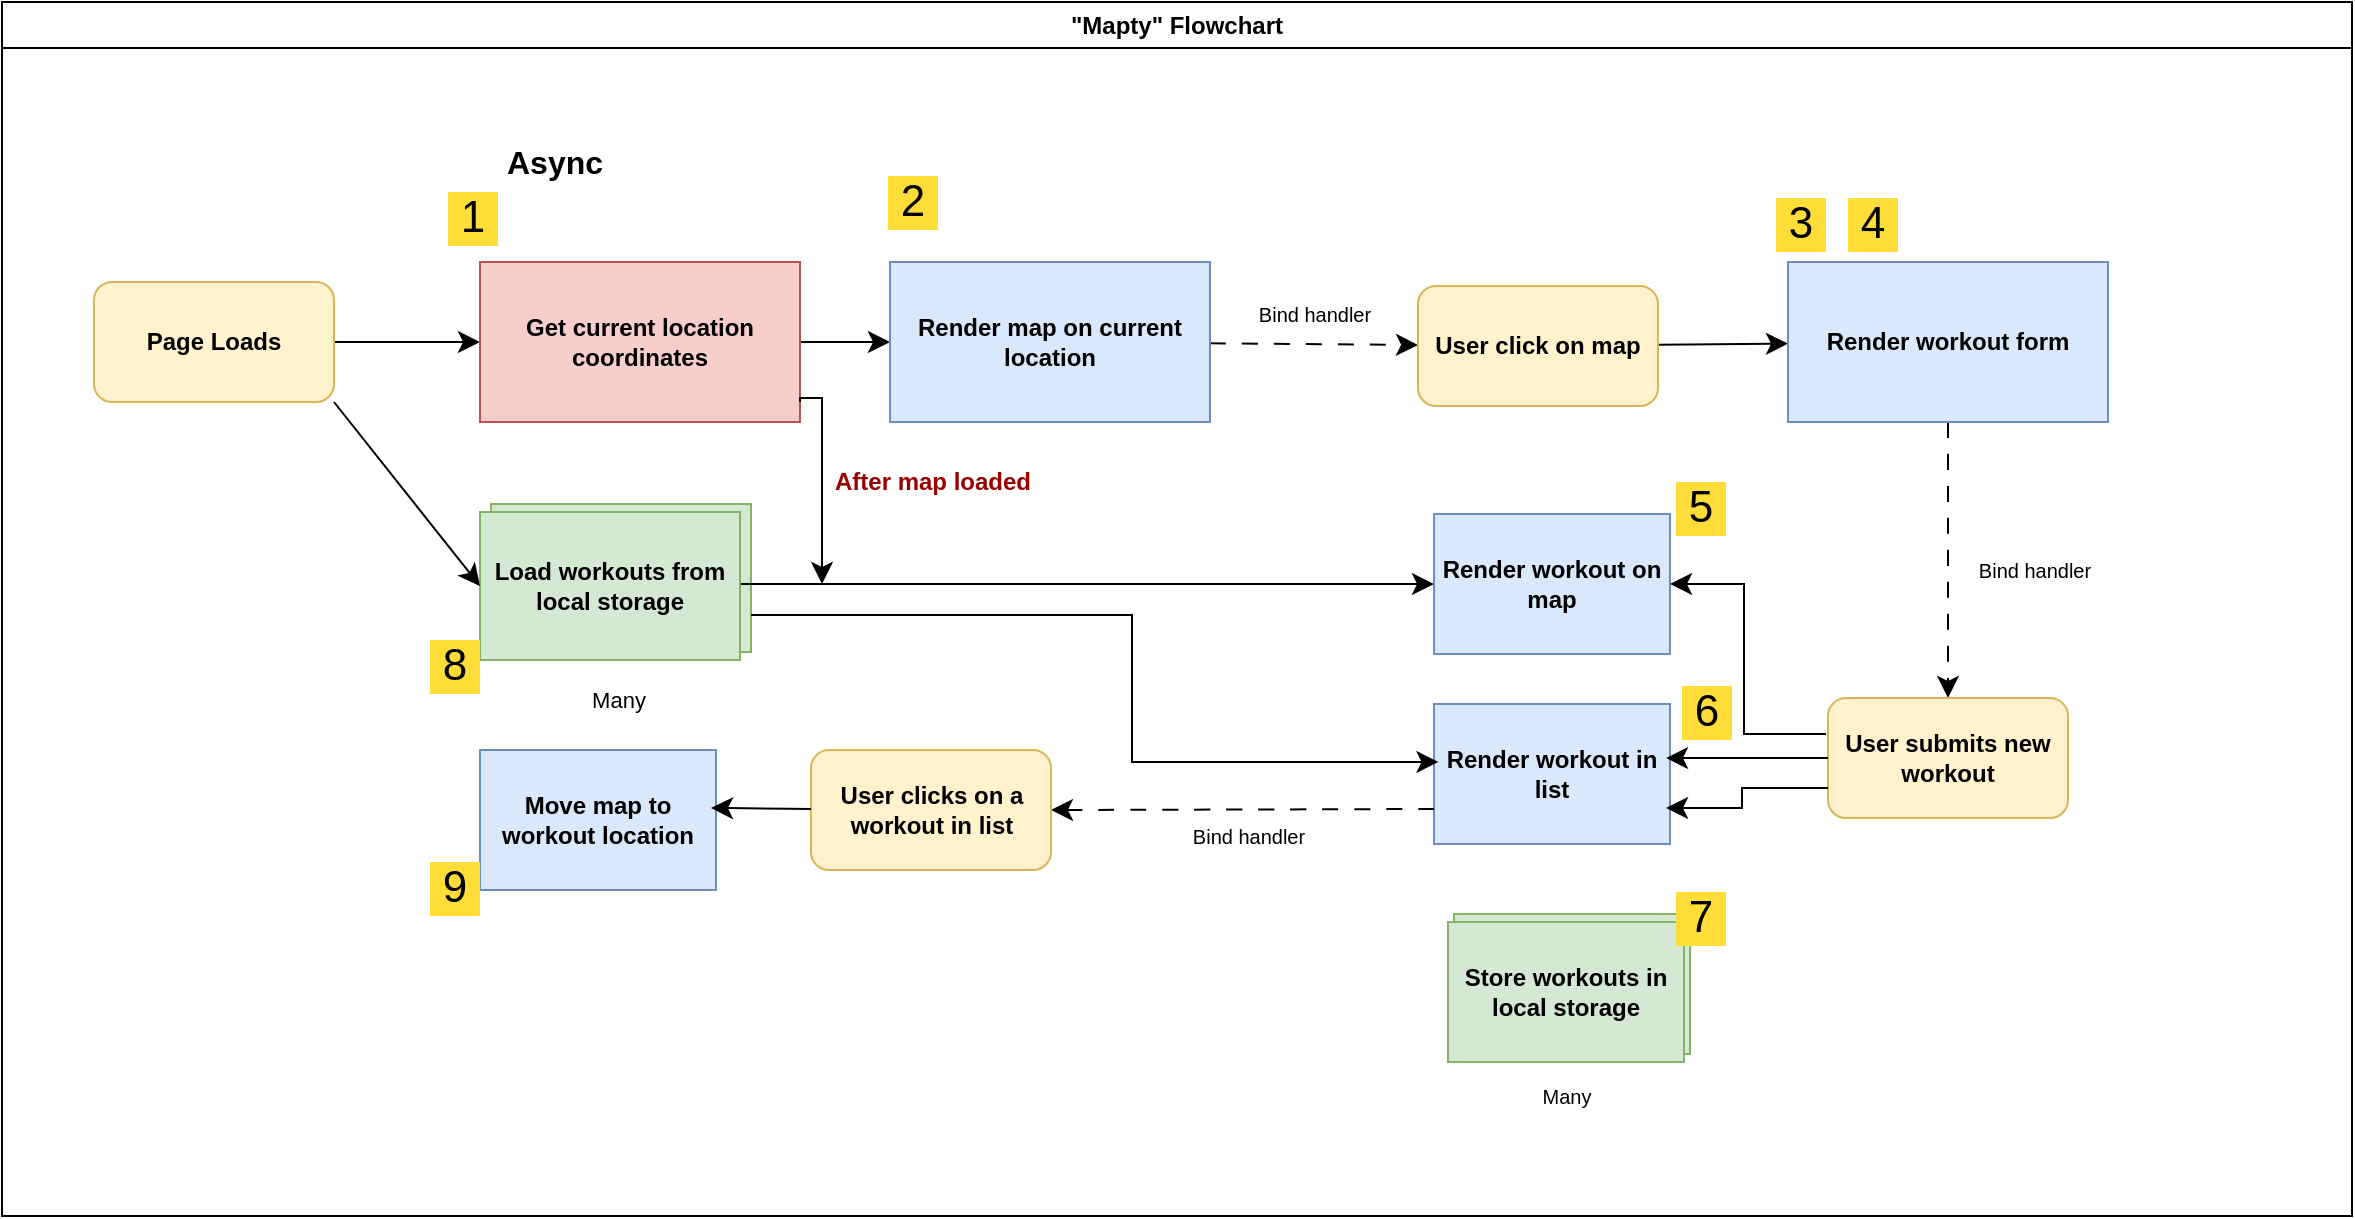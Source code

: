 <mxfile version="28.2.2">
  <diagram name="Page-1" id="c7558073-3199-34d8-9f00-42111426c3f3">
    <mxGraphModel dx="1923" dy="1136" grid="0" gridSize="10" guides="1" tooltips="1" connect="1" arrows="1" fold="1" page="1" pageScale="1" pageWidth="2336" pageHeight="1654" background="none" math="0" shadow="0">
      <root>
        <mxCell id="0" />
        <mxCell id="1" parent="0" />
        <mxCell id="Fjj_CCaN5d7Z9lZY19wa-140" value="" style="rounded=0;whiteSpace=wrap;html=1;fillColor=#d5e8d4;strokeColor=#82b366;fontStyle=1" vertex="1" parent="1">
          <mxGeometry x="266.5" y="583" width="130" height="74" as="geometry" />
        </mxCell>
        <mxCell id="Fjj_CCaN5d7Z9lZY19wa-135" value="" style="rounded=0;whiteSpace=wrap;html=1;fillColor=#d5e8d4;strokeColor=#82b366;fontStyle=1" vertex="1" parent="1">
          <mxGeometry x="748" y="788" width="118" height="70" as="geometry" />
        </mxCell>
        <mxCell id="Fjj_CCaN5d7Z9lZY19wa-100" style="edgeStyle=none;curved=1;rounded=0;orthogonalLoop=1;jettySize=auto;html=1;entryX=0;entryY=0.5;entryDx=0;entryDy=0;fontSize=12;startSize=8;endSize=8;" edge="1" parent="1" source="Fjj_CCaN5d7Z9lZY19wa-98" target="Fjj_CCaN5d7Z9lZY19wa-99">
          <mxGeometry relative="1" as="geometry" />
        </mxCell>
        <mxCell id="Fjj_CCaN5d7Z9lZY19wa-98" value="Page Loads" style="rounded=1;whiteSpace=wrap;html=1;fillColor=#fff2cc;strokeColor=#d6b656;fontStyle=1" vertex="1" parent="1">
          <mxGeometry x="68" y="472" width="120" height="60" as="geometry" />
        </mxCell>
        <mxCell id="Fjj_CCaN5d7Z9lZY19wa-102" style="edgeStyle=none;curved=1;rounded=0;orthogonalLoop=1;jettySize=auto;html=1;fontSize=12;startSize=8;endSize=8;" edge="1" parent="1" source="Fjj_CCaN5d7Z9lZY19wa-99" target="Fjj_CCaN5d7Z9lZY19wa-101">
          <mxGeometry relative="1" as="geometry" />
        </mxCell>
        <mxCell id="Fjj_CCaN5d7Z9lZY19wa-99" value="Get current location coordinates" style="rounded=0;whiteSpace=wrap;html=1;fillColor=#f8cecc;strokeColor=#b85450;fontStyle=1" vertex="1" parent="1">
          <mxGeometry x="261" y="462" width="160" height="80" as="geometry" />
        </mxCell>
        <mxCell id="Fjj_CCaN5d7Z9lZY19wa-107" style="edgeStyle=none;curved=1;rounded=0;orthogonalLoop=1;jettySize=auto;html=1;fontSize=12;startSize=8;endSize=8;dashed=1;dashPattern=8 8;" edge="1" parent="1" source="Fjj_CCaN5d7Z9lZY19wa-101" target="Fjj_CCaN5d7Z9lZY19wa-106">
          <mxGeometry relative="1" as="geometry" />
        </mxCell>
        <mxCell id="Fjj_CCaN5d7Z9lZY19wa-101" value="Render map on current location" style="rounded=0;whiteSpace=wrap;html=1;fillColor=#dae8fc;strokeColor=#6c8ebf;fontStyle=1" vertex="1" parent="1">
          <mxGeometry x="466" y="462" width="160" height="80" as="geometry" />
        </mxCell>
        <mxCell id="Fjj_CCaN5d7Z9lZY19wa-103" value="&amp;nbsp;1&amp;nbsp;" style="text;html=1;align=center;verticalAlign=middle;resizable=0;points=[];autosize=1;strokeColor=none;fillColor=none;fontSize=22;labelBackgroundColor=#FFDD38;labelBorderColor=none;" vertex="1" parent="1">
          <mxGeometry x="236" y="421" width="42" height="38" as="geometry" />
        </mxCell>
        <mxCell id="Fjj_CCaN5d7Z9lZY19wa-105" value="Async" style="text;html=1;align=center;verticalAlign=middle;resizable=0;points=[];autosize=1;strokeColor=none;fillColor=none;fontSize=16;fontStyle=1" vertex="1" parent="1">
          <mxGeometry x="266.5" y="396.5" width="62" height="31" as="geometry" />
        </mxCell>
        <mxCell id="Fjj_CCaN5d7Z9lZY19wa-115" style="edgeStyle=none;curved=1;rounded=0;orthogonalLoop=1;jettySize=auto;html=1;fontSize=12;startSize=8;endSize=8;" edge="1" parent="1" source="Fjj_CCaN5d7Z9lZY19wa-106" target="Fjj_CCaN5d7Z9lZY19wa-114">
          <mxGeometry relative="1" as="geometry" />
        </mxCell>
        <mxCell id="Fjj_CCaN5d7Z9lZY19wa-106" value="User click on map" style="rounded=1;whiteSpace=wrap;html=1;fillColor=#fff2cc;strokeColor=#d6b656;fontStyle=1" vertex="1" parent="1">
          <mxGeometry x="730" y="474" width="120" height="60" as="geometry" />
        </mxCell>
        <mxCell id="Fjj_CCaN5d7Z9lZY19wa-112" value="&amp;nbsp;2&amp;nbsp;" style="text;html=1;align=center;verticalAlign=middle;resizable=0;points=[];autosize=1;strokeColor=none;fillColor=none;fontSize=22;labelBackgroundColor=#FFDD38;labelBorderColor=none;" vertex="1" parent="1">
          <mxGeometry x="456" y="413" width="42" height="38" as="geometry" />
        </mxCell>
        <mxCell id="Fjj_CCaN5d7Z9lZY19wa-113" value="Bind handler" style="text;html=1;align=center;verticalAlign=middle;resizable=0;points=[];autosize=1;strokeColor=none;fillColor=none;fontSize=10;" vertex="1" parent="1">
          <mxGeometry x="641" y="476" width="74" height="24" as="geometry" />
        </mxCell>
        <mxCell id="Fjj_CCaN5d7Z9lZY19wa-120" style="edgeStyle=none;curved=1;rounded=0;orthogonalLoop=1;jettySize=auto;html=1;entryX=0.5;entryY=0;entryDx=0;entryDy=0;fontSize=12;startSize=8;endSize=8;dashed=1;dashPattern=8 8;" edge="1" parent="1" source="Fjj_CCaN5d7Z9lZY19wa-114" target="Fjj_CCaN5d7Z9lZY19wa-119">
          <mxGeometry relative="1" as="geometry" />
        </mxCell>
        <mxCell id="Fjj_CCaN5d7Z9lZY19wa-114" value="Render workout form" style="rounded=0;whiteSpace=wrap;html=1;fillColor=#dae8fc;strokeColor=#6c8ebf;fontStyle=1" vertex="1" parent="1">
          <mxGeometry x="915" y="462" width="160" height="80" as="geometry" />
        </mxCell>
        <mxCell id="Fjj_CCaN5d7Z9lZY19wa-117" value="&amp;nbsp;3&amp;nbsp;" style="text;html=1;align=center;verticalAlign=middle;resizable=0;points=[];autosize=1;strokeColor=none;fillColor=none;fontSize=22;labelBackgroundColor=#FFDD38;labelBorderColor=none;" vertex="1" parent="1">
          <mxGeometry x="900" y="424" width="42" height="38" as="geometry" />
        </mxCell>
        <mxCell id="Fjj_CCaN5d7Z9lZY19wa-118" value="&amp;nbsp;4&amp;nbsp;" style="text;html=1;align=center;verticalAlign=middle;resizable=0;points=[];autosize=1;strokeColor=none;fillColor=none;fontSize=22;labelBackgroundColor=#FFDD38;labelBorderColor=none;" vertex="1" parent="1">
          <mxGeometry x="936" y="424" width="42" height="38" as="geometry" />
        </mxCell>
        <mxCell id="Fjj_CCaN5d7Z9lZY19wa-119" value="User submits new workout" style="rounded=1;whiteSpace=wrap;html=1;fillColor=#fff2cc;strokeColor=#d6b656;fontStyle=1" vertex="1" parent="1">
          <mxGeometry x="935" y="680" width="120" height="60" as="geometry" />
        </mxCell>
        <mxCell id="Fjj_CCaN5d7Z9lZY19wa-121" value="Bind handler" style="text;html=1;align=center;verticalAlign=middle;resizable=0;points=[];autosize=1;strokeColor=none;fillColor=none;fontSize=10;" vertex="1" parent="1">
          <mxGeometry x="1001" y="604" width="74" height="24" as="geometry" />
        </mxCell>
        <mxCell id="Fjj_CCaN5d7Z9lZY19wa-122" value="Render workout on map" style="rounded=0;whiteSpace=wrap;html=1;fillColor=#dae8fc;strokeColor=#6c8ebf;fontStyle=1" vertex="1" parent="1">
          <mxGeometry x="738" y="588" width="118" height="70" as="geometry" />
        </mxCell>
        <mxCell id="Fjj_CCaN5d7Z9lZY19wa-123" value="Render workout in list" style="rounded=0;whiteSpace=wrap;html=1;fillColor=#dae8fc;strokeColor=#6c8ebf;fontStyle=1" vertex="1" parent="1">
          <mxGeometry x="738" y="683" width="118" height="70" as="geometry" />
        </mxCell>
        <mxCell id="Fjj_CCaN5d7Z9lZY19wa-124" style="edgeStyle=none;curved=1;rounded=0;orthogonalLoop=1;jettySize=auto;html=1;entryX=0.983;entryY=0.386;entryDx=0;entryDy=0;entryPerimeter=0;fontSize=12;startSize=8;endSize=8;" edge="1" parent="1" source="Fjj_CCaN5d7Z9lZY19wa-119" target="Fjj_CCaN5d7Z9lZY19wa-123">
          <mxGeometry relative="1" as="geometry" />
        </mxCell>
        <mxCell id="Fjj_CCaN5d7Z9lZY19wa-132" value="&amp;nbsp;5&amp;nbsp;" style="text;html=1;align=center;verticalAlign=middle;resizable=0;points=[];autosize=1;strokeColor=none;fillColor=none;fontSize=22;labelBackgroundColor=#FFDD38;labelBorderColor=none;" vertex="1" parent="1">
          <mxGeometry x="850" y="566" width="42" height="38" as="geometry" />
        </mxCell>
        <mxCell id="Fjj_CCaN5d7Z9lZY19wa-133" value="&amp;nbsp;6&amp;nbsp;" style="text;html=1;align=center;verticalAlign=middle;resizable=0;points=[];autosize=1;strokeColor=none;fillColor=none;fontSize=22;labelBackgroundColor=#FFDD38;labelBorderColor=none;" vertex="1" parent="1">
          <mxGeometry x="853" y="668" width="42" height="38" as="geometry" />
        </mxCell>
        <mxCell id="Fjj_CCaN5d7Z9lZY19wa-134" value="Store workouts in local storage" style="rounded=0;whiteSpace=wrap;html=1;fillColor=#d5e8d4;strokeColor=#82b366;fontStyle=1" vertex="1" parent="1">
          <mxGeometry x="745" y="792" width="118" height="70" as="geometry" />
        </mxCell>
        <mxCell id="Fjj_CCaN5d7Z9lZY19wa-137" value="&amp;nbsp;7&amp;nbsp;" style="text;html=1;align=center;verticalAlign=middle;resizable=0;points=[];autosize=1;strokeColor=none;fillColor=none;fontSize=22;labelBackgroundColor=#FFDD38;labelBorderColor=none;" vertex="1" parent="1">
          <mxGeometry x="850" y="771" width="42" height="38" as="geometry" />
        </mxCell>
        <mxCell id="Fjj_CCaN5d7Z9lZY19wa-144" style="edgeStyle=none;curved=1;rounded=0;orthogonalLoop=1;jettySize=auto;html=1;entryX=0;entryY=0.5;entryDx=0;entryDy=0;fontSize=12;startSize=8;endSize=8;" edge="1" parent="1" target="Fjj_CCaN5d7Z9lZY19wa-122">
          <mxGeometry relative="1" as="geometry">
            <mxPoint x="391" y="623" as="sourcePoint" />
          </mxGeometry>
        </mxCell>
        <mxCell id="Fjj_CCaN5d7Z9lZY19wa-139" value="Load workouts from local storage" style="rounded=0;whiteSpace=wrap;html=1;fillColor=#d5e8d4;strokeColor=#82b366;fontStyle=1" vertex="1" parent="1">
          <mxGeometry x="261" y="587" width="130" height="74" as="geometry" />
        </mxCell>
        <mxCell id="Fjj_CCaN5d7Z9lZY19wa-141" value="&amp;nbsp;8&amp;nbsp;" style="text;html=1;align=center;verticalAlign=middle;resizable=0;points=[];autosize=1;strokeColor=none;fillColor=none;fontSize=22;labelBackgroundColor=#FFDD38;labelBorderColor=none;" vertex="1" parent="1">
          <mxGeometry x="227" y="645" width="42" height="38" as="geometry" />
        </mxCell>
        <mxCell id="Fjj_CCaN5d7Z9lZY19wa-142" value="Many" style="text;html=1;align=center;verticalAlign=middle;resizable=0;points=[];autosize=1;strokeColor=none;fillColor=none;fontSize=11;" vertex="1" parent="1">
          <mxGeometry x="307" y="668" width="45" height="25" as="geometry" />
        </mxCell>
        <mxCell id="Fjj_CCaN5d7Z9lZY19wa-143" value="Many" style="text;html=1;align=center;verticalAlign=middle;resizable=0;points=[];autosize=1;strokeColor=none;fillColor=none;fontSize=10;" vertex="1" parent="1">
          <mxGeometry x="783" y="867" width="42" height="24" as="geometry" />
        </mxCell>
        <mxCell id="Fjj_CCaN5d7Z9lZY19wa-146" style="edgeStyle=none;curved=1;rounded=0;orthogonalLoop=1;jettySize=auto;html=1;exitX=1;exitY=1;exitDx=0;exitDy=0;fontSize=12;startSize=8;endSize=8;entryX=0;entryY=0.5;entryDx=0;entryDy=0;" edge="1" parent="1" source="Fjj_CCaN5d7Z9lZY19wa-98" target="Fjj_CCaN5d7Z9lZY19wa-139">
          <mxGeometry relative="1" as="geometry">
            <mxPoint x="253" y="623" as="targetPoint" />
          </mxGeometry>
        </mxCell>
        <mxCell id="Fjj_CCaN5d7Z9lZY19wa-148" value="" style="edgeStyle=segmentEdgeStyle;endArrow=classic;html=1;curved=0;rounded=0;endSize=8;startSize=8;sourcePerimeterSpacing=0;targetPerimeterSpacing=0;fontSize=12;exitX=0.981;exitY=0.875;exitDx=0;exitDy=0;exitPerimeter=0;" edge="1" parent="1">
          <mxGeometry width="140" relative="1" as="geometry">
            <mxPoint x="421.0" y="532" as="sourcePoint" />
            <mxPoint x="432" y="623" as="targetPoint" />
            <Array as="points">
              <mxPoint x="421" y="530" />
              <mxPoint x="432" y="530" />
            </Array>
          </mxGeometry>
        </mxCell>
        <mxCell id="Fjj_CCaN5d7Z9lZY19wa-149" value="After map loaded" style="text;html=1;align=center;verticalAlign=middle;resizable=0;points=[];autosize=1;strokeColor=none;fillColor=none;fontSize=12;fontStyle=1;fontColor=#990000;" vertex="1" parent="1">
          <mxGeometry x="432" y="559" width="109" height="26" as="geometry" />
        </mxCell>
        <mxCell id="Fjj_CCaN5d7Z9lZY19wa-152" value="" style="edgeStyle=segmentEdgeStyle;endArrow=classic;html=1;curved=0;rounded=0;endSize=8;startSize=8;sourcePerimeterSpacing=0;targetPerimeterSpacing=0;fontSize=12;exitX=1;exitY=0.75;exitDx=0;exitDy=0;entryX=0.019;entryY=0.414;entryDx=0;entryDy=0;entryPerimeter=0;" edge="1" parent="1" source="Fjj_CCaN5d7Z9lZY19wa-140" target="Fjj_CCaN5d7Z9lZY19wa-123">
          <mxGeometry width="140" relative="1" as="geometry">
            <mxPoint x="643" y="543" as="sourcePoint" />
            <mxPoint x="730" y="684" as="targetPoint" />
            <Array as="points">
              <mxPoint x="587" y="639" />
              <mxPoint x="587" y="712" />
            </Array>
          </mxGeometry>
        </mxCell>
        <mxCell id="Fjj_CCaN5d7Z9lZY19wa-153" style="edgeStyle=none;curved=1;rounded=0;orthogonalLoop=1;jettySize=auto;html=1;fontSize=12;startSize=8;endSize=8;dashed=1;dashPattern=8 8;exitX=0;exitY=0.75;exitDx=0;exitDy=0;entryX=1;entryY=0.5;entryDx=0;entryDy=0;" edge="1" parent="1" source="Fjj_CCaN5d7Z9lZY19wa-123" target="Fjj_CCaN5d7Z9lZY19wa-154">
          <mxGeometry relative="1" as="geometry">
            <mxPoint x="993" y="649" as="sourcePoint" />
            <mxPoint x="583" y="753" as="targetPoint" />
          </mxGeometry>
        </mxCell>
        <mxCell id="Fjj_CCaN5d7Z9lZY19wa-154" value="User clicks on a workout in list" style="rounded=1;whiteSpace=wrap;html=1;fillColor=#fff2cc;strokeColor=#d6b656;fontStyle=1" vertex="1" parent="1">
          <mxGeometry x="426.5" y="706" width="120" height="60" as="geometry" />
        </mxCell>
        <mxCell id="Fjj_CCaN5d7Z9lZY19wa-155" value="Bind handler" style="text;html=1;align=center;verticalAlign=middle;resizable=0;points=[];autosize=1;strokeColor=none;fillColor=none;fontSize=10;" vertex="1" parent="1">
          <mxGeometry x="608" y="737" width="74" height="24" as="geometry" />
        </mxCell>
        <mxCell id="Fjj_CCaN5d7Z9lZY19wa-156" value="Move map to workout location" style="rounded=0;whiteSpace=wrap;html=1;fillColor=#dae8fc;strokeColor=#6c8ebf;fontStyle=1" vertex="1" parent="1">
          <mxGeometry x="261" y="706" width="118" height="70" as="geometry" />
        </mxCell>
        <mxCell id="Fjj_CCaN5d7Z9lZY19wa-158" style="edgeStyle=none;curved=1;rounded=0;orthogonalLoop=1;jettySize=auto;html=1;entryX=0.979;entryY=0.414;entryDx=0;entryDy=0;entryPerimeter=0;fontSize=12;startSize=8;endSize=8;" edge="1" parent="1" source="Fjj_CCaN5d7Z9lZY19wa-154" target="Fjj_CCaN5d7Z9lZY19wa-156">
          <mxGeometry relative="1" as="geometry" />
        </mxCell>
        <mxCell id="Fjj_CCaN5d7Z9lZY19wa-159" value="&amp;nbsp;9&amp;nbsp;" style="text;html=1;align=center;verticalAlign=middle;resizable=0;points=[];autosize=1;strokeColor=none;fillColor=none;fontSize=22;labelBackgroundColor=#FFDD38;labelBorderColor=none;" vertex="1" parent="1">
          <mxGeometry x="227" y="756" width="42" height="38" as="geometry" />
        </mxCell>
        <mxCell id="Fjj_CCaN5d7Z9lZY19wa-162" value="" style="edgeStyle=segmentEdgeStyle;endArrow=classic;html=1;curved=0;rounded=0;endSize=8;startSize=8;sourcePerimeterSpacing=0;targetPerimeterSpacing=0;fontSize=12;exitX=-0.025;exitY=0.4;exitDx=0;exitDy=0;exitPerimeter=0;entryX=1;entryY=0.5;entryDx=0;entryDy=0;" edge="1" parent="1" target="Fjj_CCaN5d7Z9lZY19wa-122">
          <mxGeometry width="140" relative="1" as="geometry">
            <mxPoint x="934" y="698" as="sourcePoint" />
            <mxPoint x="893" y="621" as="targetPoint" />
            <Array as="points">
              <mxPoint x="893" y="698" />
              <mxPoint x="893" y="623" />
            </Array>
          </mxGeometry>
        </mxCell>
        <mxCell id="Fjj_CCaN5d7Z9lZY19wa-163" value="" style="edgeStyle=segmentEdgeStyle;endArrow=classic;html=1;curved=0;rounded=0;endSize=8;startSize=8;sourcePerimeterSpacing=0;targetPerimeterSpacing=0;fontSize=12;exitX=0;exitY=0.75;exitDx=0;exitDy=0;" edge="1" parent="1" source="Fjj_CCaN5d7Z9lZY19wa-119">
          <mxGeometry width="140" relative="1" as="geometry">
            <mxPoint x="920" y="724" as="sourcePoint" />
            <mxPoint x="854" y="735" as="targetPoint" />
            <Array as="points">
              <mxPoint x="892" y="725" />
              <mxPoint x="892" y="735" />
            </Array>
          </mxGeometry>
        </mxCell>
        <mxCell id="Fjj_CCaN5d7Z9lZY19wa-165" value="&quot;Mapty&quot; Flowchart" style="swimlane;whiteSpace=wrap;html=1;" vertex="1" parent="1">
          <mxGeometry x="22" y="332" width="1175" height="607" as="geometry" />
        </mxCell>
      </root>
    </mxGraphModel>
  </diagram>
</mxfile>
